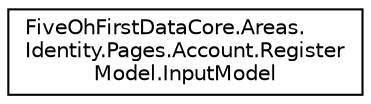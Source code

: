 digraph "Graphical Class Hierarchy"
{
 // LATEX_PDF_SIZE
  edge [fontname="Helvetica",fontsize="10",labelfontname="Helvetica",labelfontsize="10"];
  node [fontname="Helvetica",fontsize="10",shape=record];
  rankdir="LR";
  Node0 [label="FiveOhFirstDataCore.Areas.\lIdentity.Pages.Account.Register\lModel.InputModel",height=0.2,width=0.4,color="black", fillcolor="white", style="filled",URL="$class_five_oh_first_data_core_1_1_areas_1_1_identity_1_1_pages_1_1_account_1_1_register_model_1_1_input_model.html",tooltip=" "];
}
